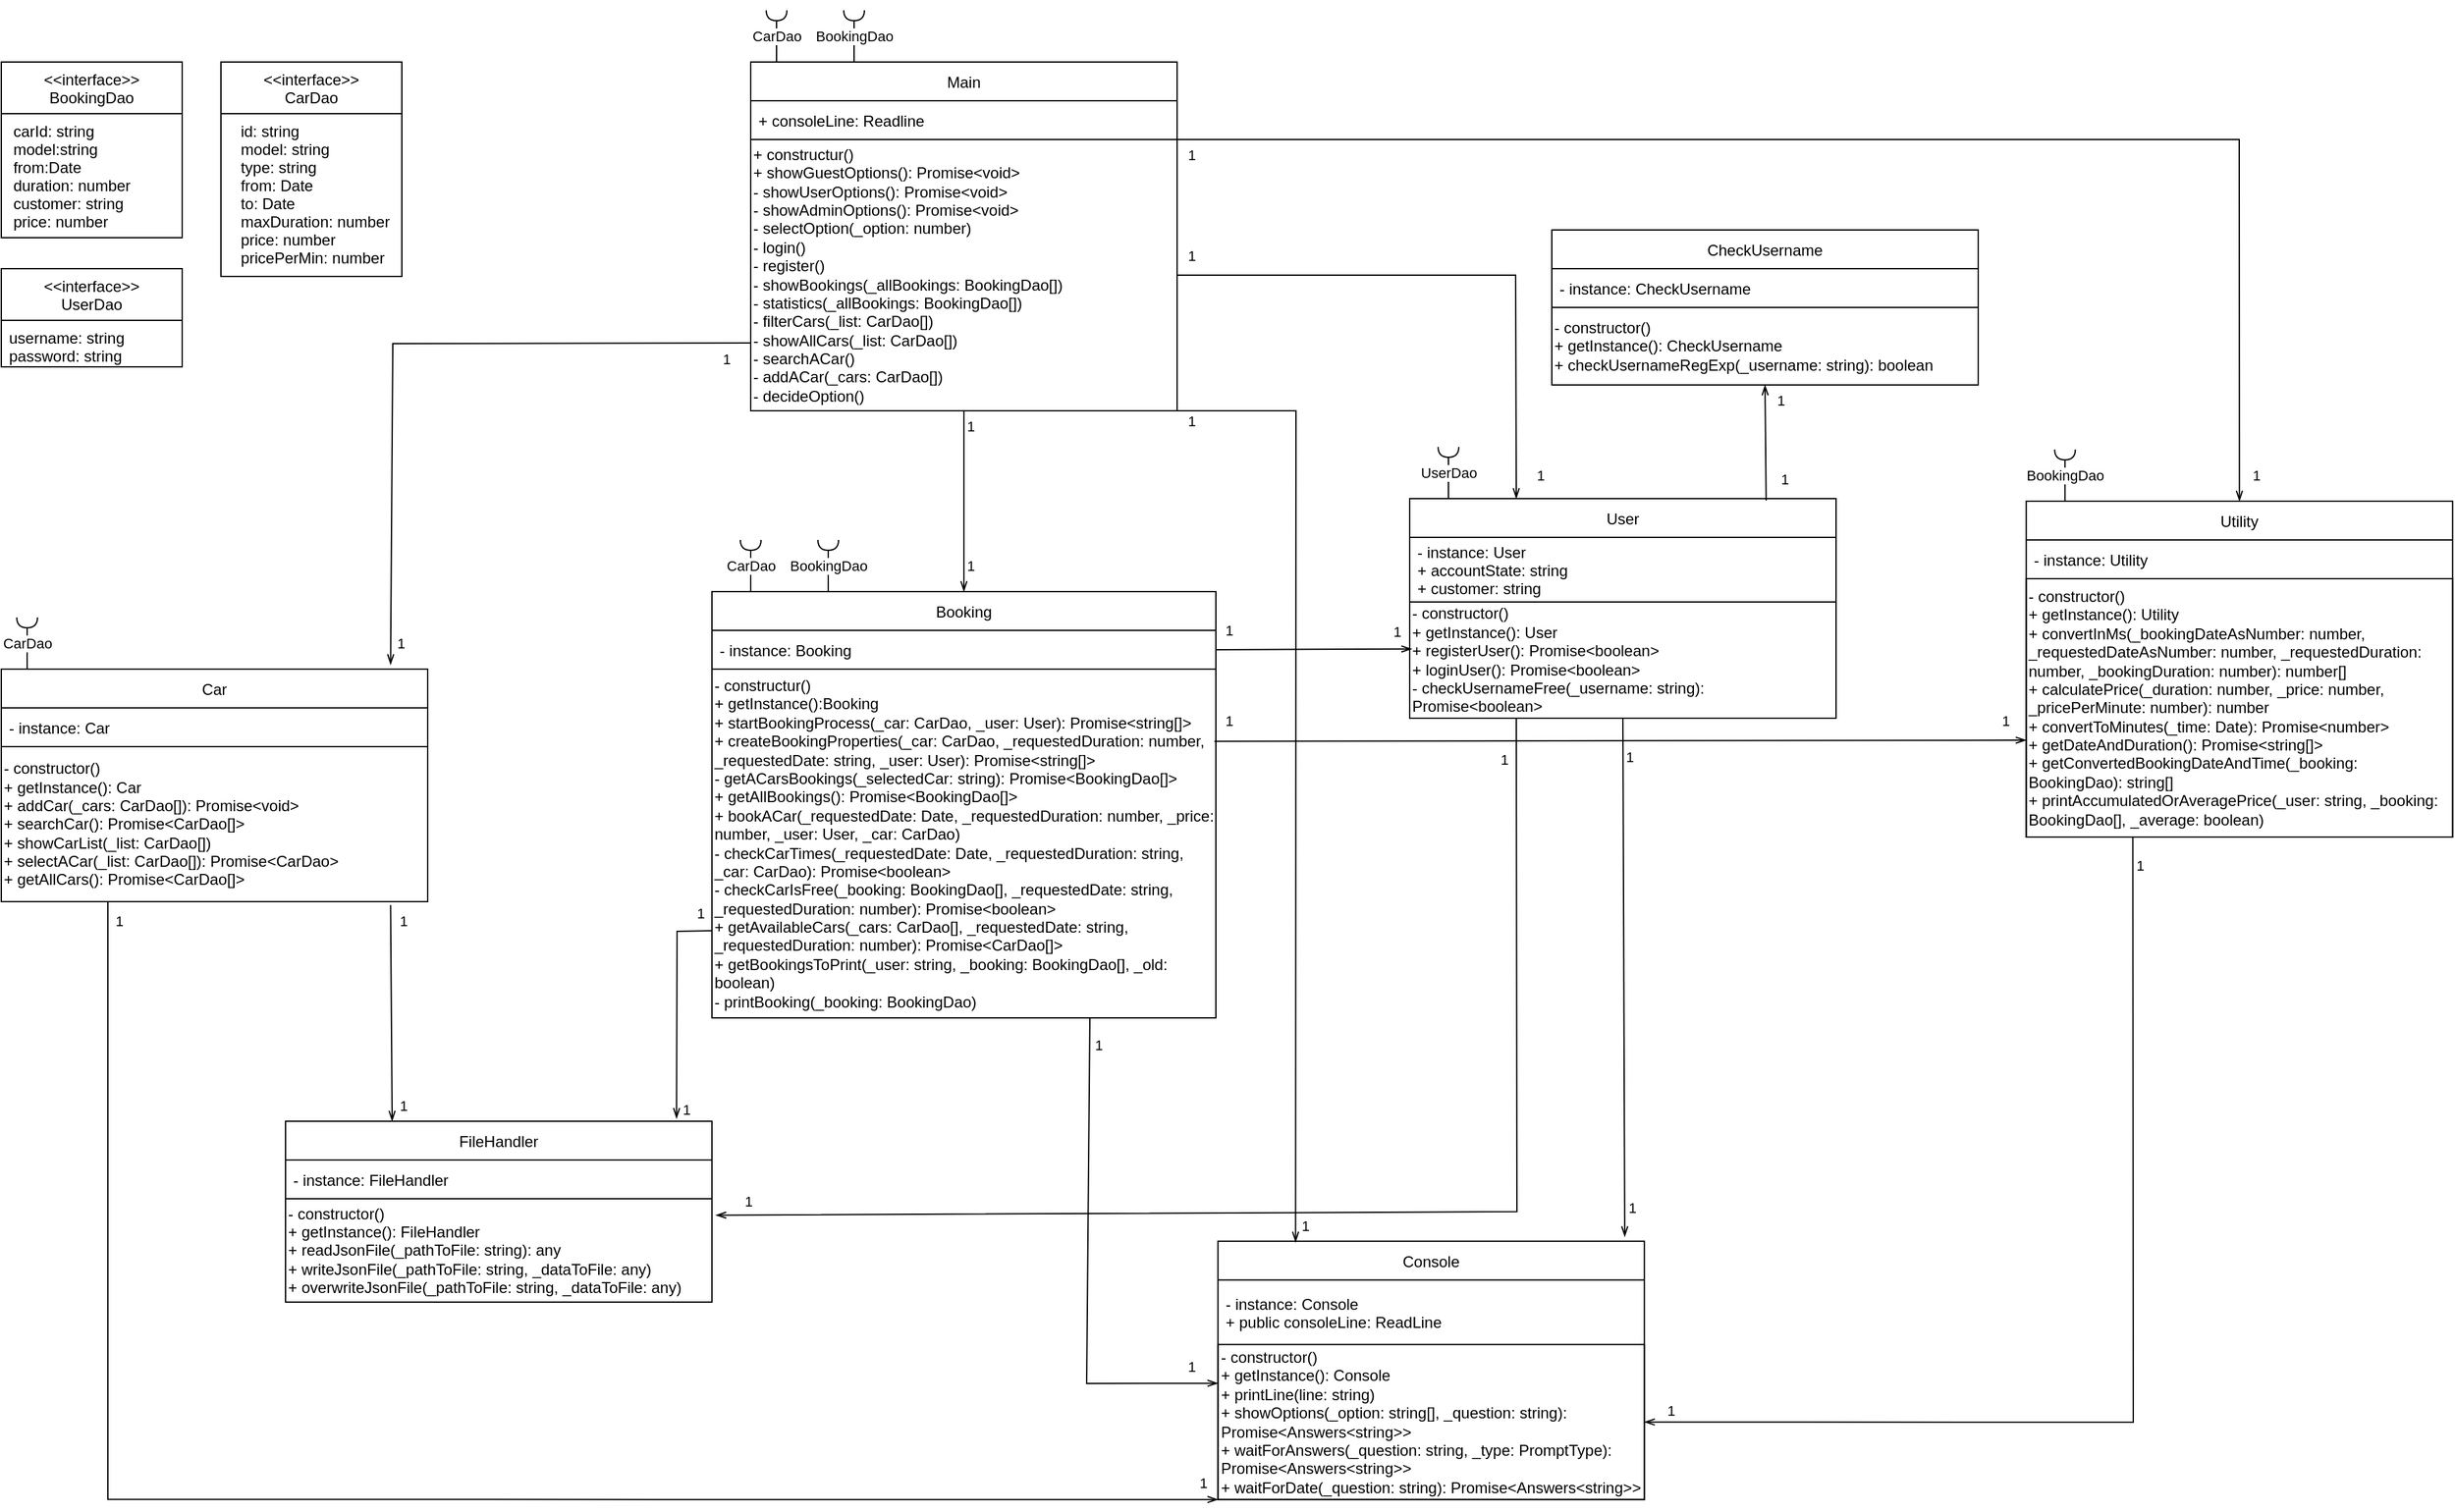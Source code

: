 <mxfile version="16.5.3" type="device"><diagram id="7Z4f90YDXiHNuTIQZ4oh" name="Page-1"><mxGraphModel dx="2585" dy="617" grid="1" gridSize="10" guides="1" tooltips="1" connect="1" arrows="1" fold="1" page="1" pageScale="1" pageWidth="1169" pageHeight="827" math="0" shadow="0"><root><mxCell id="0"/><mxCell id="1" parent="0"/><mxCell id="1O7uZo6sTjFeWHi4Q6n4-37" value="Main" style="swimlane;fontStyle=0;childLayout=stackLayout;horizontal=1;startSize=30;horizontalStack=0;resizeParent=1;resizeParentMax=0;resizeLast=0;collapsible=1;marginBottom=0;fillColor=none;spacing=2;" vertex="1" parent="1"><mxGeometry x="830" y="1120.0" width="330" height="270" as="geometry"><mxRectangle x="510" y="350" width="60" height="30" as="alternateBounds"/></mxGeometry></mxCell><mxCell id="1O7uZo6sTjFeWHi4Q6n4-38" value="+ consoleLine: Readline" style="text;strokeColor=none;fillColor=none;align=left;verticalAlign=middle;spacingLeft=4;spacingRight=4;overflow=hidden;points=[[0,0.5],[1,0.5]];portConstraint=eastwest;rotatable=0;spacing=2;" vertex="1" parent="1O7uZo6sTjFeWHi4Q6n4-37"><mxGeometry y="30" width="330" height="30" as="geometry"/></mxCell><mxCell id="1O7uZo6sTjFeWHi4Q6n4-39" value="+ constructur()&#10;+ showGuestOptions(): Promise&lt;void&gt;&#10;- showUserOptions(): Promise&lt;void&gt;&#10;- showAdminOptions(): Promise&lt;void&gt;&#10;- selectOption(_option: number)&#10;- login()&#10;- register()&#10;- showBookings(_allBookings: BookingDao[])&#10;- statistics(_allBookings: BookingDao[])&#10;- filterCars(_list: CarDao[])&#10;- showAllCars(_list: CarDao[])&#10;- searchACar()&#10;- addACar(_cars: CarDao[])&#10;- decideOption()" style="rounded=0;whiteSpace=wrap;fillColor=none;align=left;spacing=2;" vertex="1" parent="1O7uZo6sTjFeWHi4Q6n4-37"><mxGeometry y="60" width="330" height="210" as="geometry"/></mxCell><mxCell id="1O7uZo6sTjFeWHi4Q6n4-40" value="Booking" style="swimlane;fontStyle=0;childLayout=stackLayout;horizontal=1;startSize=30;horizontalStack=0;resizeParent=1;resizeParentMax=0;resizeLast=0;collapsible=1;marginBottom=0;fillColor=none;spacing=2;" vertex="1" parent="1"><mxGeometry x="800" y="1530.0" width="390" height="330" as="geometry"><mxRectangle x="510" y="350" width="60" height="30" as="alternateBounds"/></mxGeometry></mxCell><mxCell id="1O7uZo6sTjFeWHi4Q6n4-41" value="- instance: Booking" style="text;strokeColor=none;fillColor=none;align=left;verticalAlign=middle;spacingLeft=4;spacingRight=4;overflow=hidden;points=[[0,0.5],[1,0.5]];portConstraint=eastwest;rotatable=0;spacing=2;" vertex="1" parent="1O7uZo6sTjFeWHi4Q6n4-40"><mxGeometry y="30" width="390" height="30" as="geometry"/></mxCell><mxCell id="1O7uZo6sTjFeWHi4Q6n4-42" value="- constructur()&#10;+ getInstance():Booking&#10;+ startBookingProcess(_car: CarDao, _user: User): Promise&lt;string[]&gt;&#10;+ createBookingProperties(_car: CarDao, _requestedDuration: number, _requestedDate: string, _user: User): Promise&lt;string[]&gt;&#10;- getACarsBookings(_selectedCar: string): Promise&lt;BookingDao[]&gt;&#10;+ getAllBookings(): Promise&lt;BookingDao[]&gt;&#10;+ bookACar(_requestedDate: Date, _requestedDuration: number, _price: number, _user: User, _car: CarDao)&#10;- checkCarTimes(_requestedDate: Date, _requestedDuration: string, _car: CarDao): Promise&lt;boolean&gt;&#10;- checkCarIsFree(_booking: BookingDao[], _requestedDate: string, _requestedDuration: number): Promise&lt;boolean&gt;&#10;+ getAvailableCars(_cars: CarDao[], _requestedDate: string, _requestedDuration: number): Promise&lt;CarDao[]&gt;&#10;+ getBookingsToPrint(_user: string, _booking: BookingDao[], _old: boolean)&#10;- printBooking(_booking: BookingDao)" style="rounded=0;whiteSpace=wrap;fillColor=none;align=left;spacing=2;" vertex="1" parent="1O7uZo6sTjFeWHi4Q6n4-40"><mxGeometry y="60" width="390" height="270" as="geometry"/></mxCell><mxCell id="1O7uZo6sTjFeWHi4Q6n4-43" value="Car" style="swimlane;fontStyle=0;childLayout=stackLayout;horizontal=1;startSize=30;horizontalStack=0;resizeParent=1;resizeParentMax=0;resizeLast=0;collapsible=1;marginBottom=0;fillColor=none;spacing=2;" vertex="1" parent="1"><mxGeometry x="250" y="1590.0" width="330" height="180" as="geometry"><mxRectangle x="510" y="350" width="60" height="30" as="alternateBounds"/></mxGeometry></mxCell><mxCell id="1O7uZo6sTjFeWHi4Q6n4-44" value="- instance: Car" style="text;strokeColor=none;fillColor=none;align=left;verticalAlign=middle;spacingLeft=4;spacingRight=4;overflow=hidden;points=[[0,0.5],[1,0.5]];portConstraint=eastwest;rotatable=0;spacing=2;" vertex="1" parent="1O7uZo6sTjFeWHi4Q6n4-43"><mxGeometry y="30" width="330" height="30" as="geometry"/></mxCell><mxCell id="1O7uZo6sTjFeWHi4Q6n4-45" value="- constructor()&#10;+ getInstance(): Car&#10;+ addCar(_cars: CarDao[]): Promise&lt;void&gt;&#10;+ searchCar(): Promise&lt;CarDao[]&gt;&#10;+ showCarList(_list: CarDao[])&#10;+ selectACar(_list: CarDao[]): Promise&lt;CarDao&gt;&#10;+ getAllCars(): Promise&lt;CarDao[]&gt;" style="rounded=0;whiteSpace=wrap;fillColor=none;align=left;spacing=2;" vertex="1" parent="1O7uZo6sTjFeWHi4Q6n4-43"><mxGeometry y="60" width="330" height="120" as="geometry"/></mxCell><mxCell id="1O7uZo6sTjFeWHi4Q6n4-46" value="Console" style="swimlane;fontStyle=0;childLayout=stackLayout;horizontal=1;startSize=30;horizontalStack=0;resizeParent=1;resizeParentMax=0;resizeLast=0;collapsible=1;marginBottom=0;fillColor=none;spacing=2;" vertex="1" parent="1"><mxGeometry x="1191.64" y="2032.83" width="330" height="200" as="geometry"><mxRectangle x="510" y="350" width="60" height="30" as="alternateBounds"/></mxGeometry></mxCell><mxCell id="1O7uZo6sTjFeWHi4Q6n4-47" value="- instance: Console&#10;+ public consoleLine: ReadLine" style="text;strokeColor=none;fillColor=none;align=left;verticalAlign=middle;spacingLeft=4;spacingRight=4;overflow=hidden;points=[[0,0.5],[1,0.5]];portConstraint=eastwest;rotatable=0;spacing=2;" vertex="1" parent="1O7uZo6sTjFeWHi4Q6n4-46"><mxGeometry y="30" width="330" height="50" as="geometry"/></mxCell><mxCell id="1O7uZo6sTjFeWHi4Q6n4-48" value="- constructor()&#10;+ getInstance(): Console&#10;+ printLine(line: string)&#10;+ showOptions(_option: string[], _question: string): Promise&lt;Answers&lt;string&gt;&gt;&#10;+ waitForAnswers(_question: string, _type: PromptType): Promise&lt;Answers&lt;string&gt;&gt;&#10;+ waitForDate(_question: string): Promise&lt;Answers&lt;string&gt;&gt;" style="rounded=0;whiteSpace=wrap;fillColor=none;align=left;spacing=2;" vertex="1" parent="1O7uZo6sTjFeWHi4Q6n4-46"><mxGeometry y="80" width="330" height="120" as="geometry"/></mxCell><mxCell id="1O7uZo6sTjFeWHi4Q6n4-49" value="FileHandler" style="swimlane;fontStyle=0;childLayout=stackLayout;horizontal=1;startSize=30;horizontalStack=0;resizeParent=1;resizeParentMax=0;resizeLast=0;collapsible=1;marginBottom=0;fillColor=none;spacing=2;" vertex="1" parent="1"><mxGeometry x="470" y="1940.0" width="330" height="140" as="geometry"><mxRectangle x="510" y="350" width="60" height="30" as="alternateBounds"/></mxGeometry></mxCell><mxCell id="1O7uZo6sTjFeWHi4Q6n4-50" value="- instance: FileHandler" style="text;strokeColor=none;fillColor=none;align=left;verticalAlign=middle;spacingLeft=4;spacingRight=4;overflow=hidden;points=[[0,0.5],[1,0.5]];portConstraint=eastwest;rotatable=0;spacing=2;" vertex="1" parent="1O7uZo6sTjFeWHi4Q6n4-49"><mxGeometry y="30" width="330" height="30" as="geometry"/></mxCell><mxCell id="1O7uZo6sTjFeWHi4Q6n4-51" value="- constructor()&#10;+ getInstance(): FileHandler&#10;+ readJsonFile(_pathToFile: string): any&#10;+ writeJsonFile(_pathToFile: string, _dataToFile: any)&#10;+ overwriteJsonFile(_pathToFile: string, _dataToFile: any)" style="rounded=0;whiteSpace=wrap;fillColor=none;align=left;spacing=2;" vertex="1" parent="1O7uZo6sTjFeWHi4Q6n4-49"><mxGeometry y="60" width="330" height="80" as="geometry"/></mxCell><mxCell id="1O7uZo6sTjFeWHi4Q6n4-52" value="User" style="swimlane;fontStyle=0;childLayout=stackLayout;horizontal=1;startSize=30;horizontalStack=0;resizeParent=1;resizeParentMax=0;resizeLast=0;collapsible=1;marginBottom=0;fillColor=none;spacing=2;" vertex="1" parent="1"><mxGeometry x="1340" y="1458.0" width="330" height="170" as="geometry"><mxRectangle x="510" y="350" width="60" height="30" as="alternateBounds"/></mxGeometry></mxCell><mxCell id="1O7uZo6sTjFeWHi4Q6n4-53" value="- instance: User&#10;+ accountState: string&#10;+ customer: string" style="text;strokeColor=none;fillColor=none;align=left;verticalAlign=middle;spacingLeft=4;spacingRight=4;overflow=hidden;points=[[0,0.5],[1,0.5]];portConstraint=eastwest;rotatable=0;spacing=2;" vertex="1" parent="1O7uZo6sTjFeWHi4Q6n4-52"><mxGeometry y="30" width="330" height="50" as="geometry"/></mxCell><mxCell id="1O7uZo6sTjFeWHi4Q6n4-54" value="- constructor()&#10;+ getInstance(): User&#10;+ registerUser(): Promise&lt;boolean&gt;&#10;+ loginUser(): Promise&lt;boolean&gt;&#10;- checkUsernameFree(_username: string): Promise&lt;boolean&gt;" style="rounded=0;whiteSpace=wrap;fillColor=none;align=left;spacing=2;" vertex="1" parent="1O7uZo6sTjFeWHi4Q6n4-52"><mxGeometry y="80" width="330" height="90" as="geometry"/></mxCell><mxCell id="1O7uZo6sTjFeWHi4Q6n4-55" value="Utility" style="swimlane;fontStyle=0;childLayout=stackLayout;horizontal=1;startSize=30;horizontalStack=0;resizeParent=1;resizeParentMax=0;resizeLast=0;collapsible=1;marginBottom=0;fillColor=none;spacing=2;" vertex="1" parent="1"><mxGeometry x="1817.17" y="1460.0" width="330" height="260" as="geometry"><mxRectangle x="510" y="350" width="60" height="30" as="alternateBounds"/></mxGeometry></mxCell><mxCell id="1O7uZo6sTjFeWHi4Q6n4-56" value="- instance: Utility" style="text;strokeColor=none;fillColor=none;align=left;verticalAlign=middle;spacingLeft=4;spacingRight=4;overflow=hidden;points=[[0,0.5],[1,0.5]];portConstraint=eastwest;rotatable=0;spacing=2;" vertex="1" parent="1O7uZo6sTjFeWHi4Q6n4-55"><mxGeometry y="30" width="330" height="30" as="geometry"/></mxCell><mxCell id="1O7uZo6sTjFeWHi4Q6n4-57" value="- constructor()&#10;+ getInstance(): Utility&#10;+ convertInMs(_bookingDateAsNumber: number, _requestedDateAsNumber: number, _requestedDuration: number, _bookingDuration: number): number[]&#10;+ calculatePrice(_duration: number, _price: number, _pricePerMinute: number): number&#10;+ convertToMinutes(_time: Date): Promise&lt;number&gt;&#10;+ getDateAndDuration(): Promise&lt;string[]&gt;&#10;+ getConvertedBookingDateAndTime(_booking: BookingDao): string[]&#10;+ printAccumulatedOrAveragePrice(_user: string, _booking: BookingDao[], _average: boolean)" style="rounded=0;fillColor=none;align=left;spacing=2;whiteSpace=wrap;" vertex="1" parent="1O7uZo6sTjFeWHi4Q6n4-55"><mxGeometry y="60" width="330" height="200" as="geometry"/></mxCell><mxCell id="1O7uZo6sTjFeWHi4Q6n4-58" value="&lt;&lt;interface&gt;&gt;&#10;BookingDao" style="swimlane;fontStyle=0;childLayout=stackLayout;horizontal=1;startSize=40;fillColor=none;horizontalStack=0;resizeParent=1;resizeParentMax=0;resizeLast=0;collapsible=1;marginBottom=0;labelBackgroundColor=none;fontFamily=Helvetica;fontSize=12;fontColor=#000000;" vertex="1" parent="1"><mxGeometry x="250" y="1120.0" width="140" height="136" as="geometry"/></mxCell><mxCell id="1O7uZo6sTjFeWHi4Q6n4-59" value=" carId: string&#10; model:string&#10; from:Date&#10; duration: number&#10; customer: string&#10; price: number" style="text;strokeColor=none;fillColor=none;align=left;verticalAlign=top;spacingLeft=4;spacingRight=4;overflow=hidden;rotatable=0;points=[[0,0.5],[1,0.5]];portConstraint=eastwest;labelBackgroundColor=none;fontFamily=Helvetica;fontSize=12;fontColor=#000000;" vertex="1" parent="1O7uZo6sTjFeWHi4Q6n4-58"><mxGeometry y="40" width="140" height="96" as="geometry"/></mxCell><mxCell id="1O7uZo6sTjFeWHi4Q6n4-60" value="&lt;&lt;interface&gt;&gt;&#10;CarDao" style="swimlane;fontStyle=0;childLayout=stackLayout;horizontal=1;startSize=40;fillColor=none;horizontalStack=0;resizeParent=1;resizeParentMax=0;resizeLast=0;collapsible=1;marginBottom=0;labelBackgroundColor=none;fontFamily=Helvetica;fontSize=12;fontColor=#000000;" vertex="1" parent="1"><mxGeometry x="420" y="1120.0" width="140" height="166" as="geometry"/></mxCell><mxCell id="1O7uZo6sTjFeWHi4Q6n4-61" value="    id: string&#10;    model: string&#10;    type: string&#10;    from: Date&#10;    to: Date&#10;    maxDuration: number&#10;    price: number&#10;    pricePerMin: number" style="text;strokeColor=none;fillColor=none;align=left;verticalAlign=top;spacingLeft=0;spacingRight=0;overflow=hidden;rotatable=0;points=[[0,0.5],[1,0.5]];portConstraint=eastwest;labelBackgroundColor=none;fontFamily=Helvetica;fontSize=12;fontColor=#000000;" vertex="1" parent="1O7uZo6sTjFeWHi4Q6n4-60"><mxGeometry y="40" width="140" height="126" as="geometry"/></mxCell><mxCell id="1O7uZo6sTjFeWHi4Q6n4-62" value="&lt;&lt;interface&gt;&gt;&#10;UserDao" style="swimlane;fontStyle=0;childLayout=stackLayout;horizontal=1;startSize=40;fillColor=none;horizontalStack=0;resizeParent=1;resizeParentMax=0;resizeLast=0;collapsible=1;marginBottom=0;labelBackgroundColor=none;fontFamily=Helvetica;fontSize=12;fontColor=#000000;" vertex="1" parent="1"><mxGeometry x="250" y="1280.0" width="140" height="76" as="geometry"/></mxCell><mxCell id="1O7uZo6sTjFeWHi4Q6n4-63" value="username: string&#10;password: string" style="text;strokeColor=none;fillColor=none;align=left;verticalAlign=top;spacingLeft=4;spacingRight=4;overflow=hidden;rotatable=0;points=[[0,0.5],[1,0.5]];portConstraint=eastwest;labelBackgroundColor=none;fontFamily=Helvetica;fontSize=12;fontColor=#000000;" vertex="1" parent="1O7uZo6sTjFeWHi4Q6n4-62"><mxGeometry y="40" width="140" height="36" as="geometry"/></mxCell><mxCell id="1O7uZo6sTjFeWHi4Q6n4-64" value="CheckUsername" style="swimlane;fontStyle=0;childLayout=stackLayout;horizontal=1;startSize=30;horizontalStack=0;resizeParent=1;resizeParentMax=0;resizeLast=0;collapsible=1;marginBottom=0;fillColor=none;spacing=2;labelBackgroundColor=none;" vertex="1" parent="1"><mxGeometry x="1450" y="1250.0" width="330" height="120" as="geometry"><mxRectangle x="510" y="350" width="60" height="30" as="alternateBounds"/></mxGeometry></mxCell><mxCell id="1O7uZo6sTjFeWHi4Q6n4-65" value="- instance: CheckUsername" style="text;strokeColor=none;fillColor=none;align=left;verticalAlign=middle;spacingLeft=4;spacingRight=4;overflow=hidden;points=[[0,0.5],[1,0.5]];portConstraint=eastwest;rotatable=0;spacing=2;" vertex="1" parent="1O7uZo6sTjFeWHi4Q6n4-64"><mxGeometry y="30" width="330" height="30" as="geometry"/></mxCell><mxCell id="1O7uZo6sTjFeWHi4Q6n4-66" value="- constructor()&#10;+ getInstance(): CheckUsername&#10;+ checkUsernameRegExp(_username: string): boolean" style="rounded=0;whiteSpace=wrap;fillColor=none;align=left;spacing=2;" vertex="1" parent="1O7uZo6sTjFeWHi4Q6n4-64"><mxGeometry y="60" width="330" height="60" as="geometry"/></mxCell><mxCell id="1O7uZo6sTjFeWHi4Q6n4-67" value="" style="rounded=0;orthogonalLoop=1;jettySize=auto;html=1;endArrow=halfCircle;endFill=0;endSize=6;strokeWidth=1;sketch=0;" edge="1" parent="1"><mxGeometry relative="1" as="geometry"><mxPoint x="830" y="1530.0" as="sourcePoint"/><mxPoint x="830" y="1490.0" as="targetPoint"/></mxGeometry></mxCell><mxCell id="1O7uZo6sTjFeWHi4Q6n4-68" value="CarDao" style="edgeLabel;html=1;align=center;verticalAlign=middle;resizable=0;points=[];" vertex="1" connectable="0" parent="1O7uZo6sTjFeWHi4Q6n4-67"><mxGeometry x="0.355" relative="1" as="geometry"><mxPoint y="7" as="offset"/></mxGeometry></mxCell><mxCell id="1O7uZo6sTjFeWHi4Q6n4-69" value="" style="rounded=0;orthogonalLoop=1;jettySize=auto;html=1;endArrow=halfCircle;endFill=0;endSize=6;strokeWidth=1;sketch=0;" edge="1" parent="1"><mxGeometry relative="1" as="geometry"><mxPoint x="890" y="1530.0" as="sourcePoint"/><mxPoint x="890" y="1490.0" as="targetPoint"/></mxGeometry></mxCell><mxCell id="1O7uZo6sTjFeWHi4Q6n4-70" value="BookingDao" style="edgeLabel;html=1;align=center;verticalAlign=middle;resizable=0;points=[];" vertex="1" connectable="0" parent="1O7uZo6sTjFeWHi4Q6n4-69"><mxGeometry x="0.355" relative="1" as="geometry"><mxPoint y="7" as="offset"/></mxGeometry></mxCell><mxCell id="1O7uZo6sTjFeWHi4Q6n4-71" value="" style="rounded=0;orthogonalLoop=1;jettySize=auto;html=1;endArrow=halfCircle;endFill=0;endSize=6;strokeWidth=1;sketch=0;" edge="1" parent="1"><mxGeometry relative="1" as="geometry"><mxPoint x="270" y="1590.0" as="sourcePoint"/><mxPoint x="270" y="1550.0" as="targetPoint"/></mxGeometry></mxCell><mxCell id="1O7uZo6sTjFeWHi4Q6n4-72" value="CarDao" style="edgeLabel;html=1;align=center;verticalAlign=middle;resizable=0;points=[];" vertex="1" connectable="0" parent="1O7uZo6sTjFeWHi4Q6n4-71"><mxGeometry x="0.355" relative="1" as="geometry"><mxPoint y="7" as="offset"/></mxGeometry></mxCell><mxCell id="1O7uZo6sTjFeWHi4Q6n4-73" value="" style="rounded=0;orthogonalLoop=1;jettySize=auto;html=1;endArrow=halfCircle;endFill=0;endSize=6;strokeWidth=1;sketch=0;" edge="1" parent="1"><mxGeometry relative="1" as="geometry"><mxPoint x="1370" y="1458.0" as="sourcePoint"/><mxPoint x="1370" y="1418.0" as="targetPoint"/></mxGeometry></mxCell><mxCell id="1O7uZo6sTjFeWHi4Q6n4-74" value="UserDao" style="edgeLabel;html=1;align=center;verticalAlign=middle;resizable=0;points=[];" vertex="1" connectable="0" parent="1O7uZo6sTjFeWHi4Q6n4-73"><mxGeometry x="0.355" relative="1" as="geometry"><mxPoint y="7" as="offset"/></mxGeometry></mxCell><mxCell id="1O7uZo6sTjFeWHi4Q6n4-75" value="" style="rounded=0;orthogonalLoop=1;jettySize=auto;html=1;endArrow=halfCircle;endFill=0;endSize=6;strokeWidth=1;sketch=0;" edge="1" parent="1"><mxGeometry relative="1" as="geometry"><mxPoint x="1847.17" y="1460.0" as="sourcePoint"/><mxPoint x="1847.17" y="1420.0" as="targetPoint"/></mxGeometry></mxCell><mxCell id="1O7uZo6sTjFeWHi4Q6n4-76" value="BookingDao" style="edgeLabel;html=1;align=center;verticalAlign=middle;resizable=0;points=[];" vertex="1" connectable="0" parent="1O7uZo6sTjFeWHi4Q6n4-75"><mxGeometry x="0.355" relative="1" as="geometry"><mxPoint y="7" as="offset"/></mxGeometry></mxCell><mxCell id="1O7uZo6sTjFeWHi4Q6n4-77" value="" style="endArrow=openThin;html=1;rounded=0;exitX=0.5;exitY=1;exitDx=0;exitDy=0;entryX=0.5;entryY=0;entryDx=0;entryDy=0;endFill=0;" edge="1" parent="1" source="1O7uZo6sTjFeWHi4Q6n4-39" target="1O7uZo6sTjFeWHi4Q6n4-40"><mxGeometry width="50" height="50" relative="1" as="geometry"><mxPoint x="270" y="1310.0" as="sourcePoint"/><mxPoint x="320" y="1260.0" as="targetPoint"/></mxGeometry></mxCell><mxCell id="1O7uZo6sTjFeWHi4Q6n4-78" value="1" style="edgeLabel;html=1;align=center;verticalAlign=middle;resizable=0;points=[];" vertex="1" connectable="0" parent="1O7uZo6sTjFeWHi4Q6n4-77"><mxGeometry x="-0.828" y="-1" relative="1" as="geometry"><mxPoint x="6" as="offset"/></mxGeometry></mxCell><mxCell id="1O7uZo6sTjFeWHi4Q6n4-79" value="1" style="edgeLabel;html=1;align=center;verticalAlign=middle;resizable=0;points=[];" vertex="1" connectable="0" parent="1O7uZo6sTjFeWHi4Q6n4-77"><mxGeometry x="0.599" relative="1" as="geometry"><mxPoint x="5" y="8" as="offset"/></mxGeometry></mxCell><mxCell id="1O7uZo6sTjFeWHi4Q6n4-80" value="" style="endArrow=openThin;html=1;rounded=0;exitX=1;exitY=1;exitDx=0;exitDy=0;entryX=0.182;entryY=0.004;entryDx=0;entryDy=0;entryPerimeter=0;endFill=0;" edge="1" parent="1" source="1O7uZo6sTjFeWHi4Q6n4-39" target="1O7uZo6sTjFeWHi4Q6n4-46"><mxGeometry width="50" height="50" relative="1" as="geometry"><mxPoint x="1015" y="1410.0" as="sourcePoint"/><mxPoint x="1015" y="1550.0" as="targetPoint"/><Array as="points"><mxPoint x="1252" y="1390.0"/></Array></mxGeometry></mxCell><mxCell id="1O7uZo6sTjFeWHi4Q6n4-81" value="1" style="edgeLabel;html=1;align=center;verticalAlign=middle;resizable=0;points=[];" vertex="1" connectable="0" parent="1O7uZo6sTjFeWHi4Q6n4-80"><mxGeometry x="-0.828" y="-1" relative="1" as="geometry"><mxPoint x="-53" y="7" as="offset"/></mxGeometry></mxCell><mxCell id="1O7uZo6sTjFeWHi4Q6n4-82" value="1" style="edgeLabel;html=1;align=center;verticalAlign=middle;resizable=0;points=[];" vertex="1" connectable="0" parent="1O7uZo6sTjFeWHi4Q6n4-80"><mxGeometry x="0.73" relative="1" as="geometry"><mxPoint x="7" y="86" as="offset"/></mxGeometry></mxCell><mxCell id="1O7uZo6sTjFeWHi4Q6n4-83" value="" style="endArrow=openThin;html=1;rounded=0;exitX=1;exitY=0.5;exitDx=0;exitDy=0;entryX=0.25;entryY=0;entryDx=0;entryDy=0;endFill=0;" edge="1" parent="1" source="1O7uZo6sTjFeWHi4Q6n4-39" target="1O7uZo6sTjFeWHi4Q6n4-52"><mxGeometry width="50" height="50" relative="1" as="geometry"><mxPoint x="1040" y="1090.0" as="sourcePoint"/><mxPoint x="1040" y="1230.0" as="targetPoint"/><Array as="points"><mxPoint x="1422" y="1285.0"/></Array></mxGeometry></mxCell><mxCell id="1O7uZo6sTjFeWHi4Q6n4-84" value="1" style="edgeLabel;html=1;align=center;verticalAlign=middle;resizable=0;points=[];" vertex="1" connectable="0" parent="1O7uZo6sTjFeWHi4Q6n4-83"><mxGeometry x="-0.828" y="-1" relative="1" as="geometry"><mxPoint x="-27" y="-16" as="offset"/></mxGeometry></mxCell><mxCell id="1O7uZo6sTjFeWHi4Q6n4-85" value="1" style="edgeLabel;html=1;align=center;verticalAlign=middle;resizable=0;points=[];" vertex="1" connectable="0" parent="1O7uZo6sTjFeWHi4Q6n4-83"><mxGeometry x="0.73" relative="1" as="geometry"><mxPoint x="18" y="40" as="offset"/></mxGeometry></mxCell><mxCell id="1O7uZo6sTjFeWHi4Q6n4-86" value="" style="endArrow=openThin;html=1;rounded=0;exitX=0.836;exitY=0.009;exitDx=0;exitDy=0;entryX=0.5;entryY=1;entryDx=0;entryDy=0;exitPerimeter=0;endFill=0;" edge="1" parent="1" source="1O7uZo6sTjFeWHi4Q6n4-52" target="1O7uZo6sTjFeWHi4Q6n4-66"><mxGeometry width="50" height="50" relative="1" as="geometry"><mxPoint x="1290" y="1611.0" as="sourcePoint"/><mxPoint x="1588" y="1700.0" as="targetPoint"/></mxGeometry></mxCell><mxCell id="1O7uZo6sTjFeWHi4Q6n4-87" value="1" style="edgeLabel;html=1;align=center;verticalAlign=middle;resizable=0;points=[];rotation=0;" vertex="1" connectable="0" parent="1O7uZo6sTjFeWHi4Q6n4-86"><mxGeometry x="-0.828" y="-1" relative="1" as="geometry"><mxPoint x="13" y="-9" as="offset"/></mxGeometry></mxCell><mxCell id="1O7uZo6sTjFeWHi4Q6n4-88" value="1" style="edgeLabel;html=1;align=center;verticalAlign=middle;resizable=0;points=[];" vertex="1" connectable="0" parent="1O7uZo6sTjFeWHi4Q6n4-86"><mxGeometry x="0.73" relative="1" as="geometry"><mxPoint x="12" as="offset"/></mxGeometry></mxCell><mxCell id="1O7uZo6sTjFeWHi4Q6n4-89" value="" style="endArrow=openThin;html=1;rounded=0;exitX=0.5;exitY=1;exitDx=0;exitDy=0;entryX=0.954;entryY=-0.017;entryDx=0;entryDy=0;entryPerimeter=0;endFill=0;" edge="1" parent="1" source="1O7uZo6sTjFeWHi4Q6n4-54" target="1O7uZo6sTjFeWHi4Q6n4-46"><mxGeometry width="50" height="50" relative="1" as="geometry"><mxPoint x="1399.52" y="970.0" as="sourcePoint"/><mxPoint x="1239" y="1080.0" as="targetPoint"/><Array as="points"/></mxGeometry></mxCell><mxCell id="1O7uZo6sTjFeWHi4Q6n4-90" value="1" style="edgeLabel;html=1;align=center;verticalAlign=middle;resizable=0;points=[];" vertex="1" connectable="0" parent="1O7uZo6sTjFeWHi4Q6n4-89"><mxGeometry x="-0.828" y="-1" relative="1" as="geometry"><mxPoint x="6" y="-5" as="offset"/></mxGeometry></mxCell><mxCell id="1O7uZo6sTjFeWHi4Q6n4-91" value="1" style="edgeLabel;html=1;align=center;verticalAlign=middle;resizable=0;points=[];" vertex="1" connectable="0" parent="1O7uZo6sTjFeWHi4Q6n4-89"><mxGeometry x="0.73" relative="1" as="geometry"><mxPoint x="5" y="32" as="offset"/></mxGeometry></mxCell><mxCell id="1O7uZo6sTjFeWHi4Q6n4-92" value="" style="endArrow=openThin;html=1;rounded=0;entryX=1;entryY=0.5;entryDx=0;entryDy=0;exitX=0.25;exitY=1;exitDx=0;exitDy=0;endFill=0;" edge="1" parent="1" source="1O7uZo6sTjFeWHi4Q6n4-57" target="1O7uZo6sTjFeWHi4Q6n4-48"><mxGeometry width="50" height="50" relative="1" as="geometry"><mxPoint x="1590" y="1440.0" as="sourcePoint"/><mxPoint x="1648" y="1350.0" as="targetPoint"/><Array as="points"><mxPoint x="1900" y="2173"/></Array></mxGeometry></mxCell><mxCell id="1O7uZo6sTjFeWHi4Q6n4-93" value="1" style="edgeLabel;html=1;align=center;verticalAlign=middle;resizable=0;points=[];" vertex="1" connectable="0" parent="1O7uZo6sTjFeWHi4Q6n4-92"><mxGeometry x="-0.828" y="-1" relative="1" as="geometry"><mxPoint x="6" y="-50" as="offset"/></mxGeometry></mxCell><mxCell id="1O7uZo6sTjFeWHi4Q6n4-94" value="1" style="edgeLabel;html=1;align=center;verticalAlign=middle;resizable=0;points=[];" vertex="1" connectable="0" parent="1O7uZo6sTjFeWHi4Q6n4-92"><mxGeometry x="0.73" relative="1" as="geometry"><mxPoint x="-92" y="-9" as="offset"/></mxGeometry></mxCell><mxCell id="1O7uZo6sTjFeWHi4Q6n4-95" value="" style="endArrow=openThin;html=1;rounded=0;exitX=0.75;exitY=1;exitDx=0;exitDy=0;entryX=0;entryY=0.25;entryDx=0;entryDy=0;endFill=0;" edge="1" parent="1" source="1O7uZo6sTjFeWHi4Q6n4-42" target="1O7uZo6sTjFeWHi4Q6n4-48"><mxGeometry width="50" height="50" relative="1" as="geometry"><mxPoint x="1005" y="1400.0" as="sourcePoint"/><mxPoint x="1160" y="1470.0" as="targetPoint"/><Array as="points"><mxPoint x="1090" y="2143"/></Array></mxGeometry></mxCell><mxCell id="1O7uZo6sTjFeWHi4Q6n4-96" value="1" style="edgeLabel;html=1;align=center;verticalAlign=middle;resizable=0;points=[];" vertex="1" connectable="0" parent="1O7uZo6sTjFeWHi4Q6n4-95"><mxGeometry x="-0.828" y="-1" relative="1" as="geometry"><mxPoint x="8" y="-12" as="offset"/></mxGeometry></mxCell><mxCell id="1O7uZo6sTjFeWHi4Q6n4-97" value="1" style="edgeLabel;html=1;align=center;verticalAlign=middle;resizable=0;points=[];" vertex="1" connectable="0" parent="1O7uZo6sTjFeWHi4Q6n4-95"><mxGeometry x="0.73" relative="1" as="geometry"><mxPoint x="31" y="-13" as="offset"/></mxGeometry></mxCell><mxCell id="1O7uZo6sTjFeWHi4Q6n4-98" value="" style="endArrow=openThin;html=1;rounded=0;exitX=0.997;exitY=0.207;exitDx=0;exitDy=0;entryX=0;entryY=0.625;entryDx=0;entryDy=0;exitPerimeter=0;entryPerimeter=0;endFill=0;" edge="1" parent="1" source="1O7uZo6sTjFeWHi4Q6n4-42" target="1O7uZo6sTjFeWHi4Q6n4-57"><mxGeometry width="50" height="50" relative="1" as="geometry"><mxPoint x="1260" y="1600.0" as="sourcePoint"/><mxPoint x="1260" y="1740.0" as="targetPoint"/></mxGeometry></mxCell><mxCell id="1O7uZo6sTjFeWHi4Q6n4-99" value="1" style="edgeLabel;html=1;align=center;verticalAlign=middle;resizable=0;points=[];" vertex="1" connectable="0" parent="1O7uZo6sTjFeWHi4Q6n4-98"><mxGeometry x="-0.828" y="-1" relative="1" as="geometry"><mxPoint x="-43" y="-17" as="offset"/></mxGeometry></mxCell><mxCell id="1O7uZo6sTjFeWHi4Q6n4-100" value="1" style="edgeLabel;html=1;align=center;verticalAlign=middle;resizable=0;points=[];" vertex="1" connectable="0" parent="1O7uZo6sTjFeWHi4Q6n4-98"><mxGeometry x="0.73" relative="1" as="geometry"><mxPoint x="68" y="-15" as="offset"/></mxGeometry></mxCell><mxCell id="1O7uZo6sTjFeWHi4Q6n4-101" value="" style="endArrow=openThin;html=1;rounded=0;exitX=1;exitY=0;exitDx=0;exitDy=0;endFill=0;startArrow=none;startFill=0;entryX=0.5;entryY=0;entryDx=0;entryDy=0;" edge="1" parent="1" target="1O7uZo6sTjFeWHi4Q6n4-55"><mxGeometry width="50" height="50" relative="1" as="geometry"><mxPoint x="1160" y="1180.0" as="sourcePoint"/><mxPoint x="1982" y="1420.0" as="targetPoint"/><Array as="points"><mxPoint x="1982" y="1180.0"/></Array></mxGeometry></mxCell><mxCell id="1O7uZo6sTjFeWHi4Q6n4-102" value="1" style="edgeLabel;html=1;align=center;verticalAlign=middle;resizable=0;points=[];" vertex="1" connectable="0" parent="1O7uZo6sTjFeWHi4Q6n4-101"><mxGeometry x="-0.828" y="-1" relative="1" as="geometry"><mxPoint x="-84" y="11" as="offset"/></mxGeometry></mxCell><mxCell id="1O7uZo6sTjFeWHi4Q6n4-103" value="1" style="edgeLabel;html=1;align=center;verticalAlign=middle;resizable=0;points=[];" vertex="1" connectable="0" parent="1O7uZo6sTjFeWHi4Q6n4-101"><mxGeometry x="0.73" relative="1" as="geometry"><mxPoint x="13" y="129" as="offset"/></mxGeometry></mxCell><mxCell id="1O7uZo6sTjFeWHi4Q6n4-104" value="" style="endArrow=openThin;html=1;rounded=0;exitX=0;exitY=0.75;exitDx=0;exitDy=0;endFill=0;entryX=0.913;entryY=-0.019;entryDx=0;entryDy=0;entryPerimeter=0;" edge="1" parent="1" target="1O7uZo6sTjFeWHi4Q6n4-43"><mxGeometry width="50" height="50" relative="1" as="geometry"><mxPoint x="830" y="1337.5" as="sourcePoint"/><mxPoint x="540" y="1560.0" as="targetPoint"/><Array as="points"><mxPoint x="553" y="1338.0"/></Array></mxGeometry></mxCell><mxCell id="1O7uZo6sTjFeWHi4Q6n4-105" value="1" style="edgeLabel;html=1;align=center;verticalAlign=middle;resizable=0;points=[];" vertex="1" connectable="0" parent="1O7uZo6sTjFeWHi4Q6n4-104"><mxGeometry x="-0.828" y="-1" relative="1" as="geometry"><mxPoint x="26" y="13" as="offset"/></mxGeometry></mxCell><mxCell id="1O7uZo6sTjFeWHi4Q6n4-106" value="1" style="edgeLabel;html=1;align=center;verticalAlign=middle;resizable=0;points=[];" vertex="1" connectable="0" parent="1O7uZo6sTjFeWHi4Q6n4-104"><mxGeometry x="0.73" relative="1" as="geometry"><mxPoint x="7" y="54" as="offset"/></mxGeometry></mxCell><mxCell id="1O7uZo6sTjFeWHi4Q6n4-107" style="edgeStyle=orthogonalEdgeStyle;rounded=0;orthogonalLoop=1;jettySize=auto;html=1;exitX=0.25;exitY=1;exitDx=0;exitDy=0;endArrow=openThin;endFill=0;entryX=0;entryY=1;entryDx=0;entryDy=0;" edge="1" parent="1" target="1O7uZo6sTjFeWHi4Q6n4-48"><mxGeometry relative="1" as="geometry"><mxPoint x="332.5" y="1770.0" as="sourcePoint"/><mxPoint x="1150" y="2233" as="targetPoint"/><Array as="points"><mxPoint x="333" y="2233"/></Array></mxGeometry></mxCell><mxCell id="1O7uZo6sTjFeWHi4Q6n4-108" value="1" style="edgeLabel;html=1;align=center;verticalAlign=middle;resizable=0;points=[];" vertex="1" connectable="0" parent="1O7uZo6sTjFeWHi4Q6n4-107"><mxGeometry x="0.969" y="1" relative="1" as="geometry"><mxPoint x="9" y="-12" as="offset"/></mxGeometry></mxCell><mxCell id="1O7uZo6sTjFeWHi4Q6n4-109" value="1" style="edgeLabel;html=1;align=center;verticalAlign=middle;resizable=0;points=[];" vertex="1" connectable="0" parent="1O7uZo6sTjFeWHi4Q6n4-107"><mxGeometry x="-0.977" y="-1" relative="1" as="geometry"><mxPoint x="9" as="offset"/></mxGeometry></mxCell><mxCell id="1O7uZo6sTjFeWHi4Q6n4-110" value="" style="endArrow=openThin;html=1;rounded=0;exitX=1;exitY=1;exitDx=0;exitDy=0;endFill=0;entryX=0.25;entryY=0;entryDx=0;entryDy=0;" edge="1" parent="1" target="1O7uZo6sTjFeWHi4Q6n4-49"><mxGeometry width="50" height="50" relative="1" as="geometry"><mxPoint x="551.29" y="1772.64" as="sourcePoint"/><mxPoint x="553" y="1900.0" as="targetPoint"/><Array as="points"/></mxGeometry></mxCell><mxCell id="1O7uZo6sTjFeWHi4Q6n4-111" value="1" style="edgeLabel;html=1;align=center;verticalAlign=middle;resizable=0;points=[];" vertex="1" connectable="0" parent="1O7uZo6sTjFeWHi4Q6n4-110"><mxGeometry x="0.807" relative="1" as="geometry"><mxPoint x="8" y="4" as="offset"/></mxGeometry></mxCell><mxCell id="1O7uZo6sTjFeWHi4Q6n4-112" value="1" style="edgeLabel;html=1;align=center;verticalAlign=middle;resizable=0;points=[];" vertex="1" connectable="0" parent="1O7uZo6sTjFeWHi4Q6n4-110"><mxGeometry x="-0.857" y="-1" relative="1" as="geometry"><mxPoint x="10" as="offset"/></mxGeometry></mxCell><mxCell id="1O7uZo6sTjFeWHi4Q6n4-113" value="" style="endArrow=openThin;html=1;rounded=0;exitX=0;exitY=0.75;exitDx=0;exitDy=0;endFill=0;entryX=0.917;entryY=-0.015;entryDx=0;entryDy=0;entryPerimeter=0;" edge="1" parent="1" target="1O7uZo6sTjFeWHi4Q6n4-49"><mxGeometry width="50" height="50" relative="1" as="geometry"><mxPoint x="800" y="1792.5" as="sourcePoint"/><mxPoint x="773" y="1910.0" as="targetPoint"/><Array as="points"><mxPoint x="773" y="1793.0"/></Array></mxGeometry></mxCell><mxCell id="1O7uZo6sTjFeWHi4Q6n4-114" value="1" style="edgeLabel;html=1;align=center;verticalAlign=middle;resizable=0;points=[];" vertex="1" connectable="0" parent="1O7uZo6sTjFeWHi4Q6n4-113"><mxGeometry x="-0.828" y="-1" relative="1" as="geometry"><mxPoint x="6" y="-13" as="offset"/></mxGeometry></mxCell><mxCell id="1O7uZo6sTjFeWHi4Q6n4-115" value="1" style="edgeLabel;html=1;align=center;verticalAlign=middle;resizable=0;points=[];" vertex="1" connectable="0" parent="1O7uZo6sTjFeWHi4Q6n4-113"><mxGeometry x="0.73" relative="1" as="geometry"><mxPoint x="7" y="16" as="offset"/></mxGeometry></mxCell><mxCell id="1O7uZo6sTjFeWHi4Q6n4-116" value="" style="endArrow=openThin;html=1;rounded=0;exitX=0.25;exitY=1;exitDx=0;exitDy=0;endFill=0;entryX=1.009;entryY=0.159;entryDx=0;entryDy=0;entryPerimeter=0;" edge="1" parent="1" target="1O7uZo6sTjFeWHi4Q6n4-51"><mxGeometry width="50" height="50" relative="1" as="geometry"><mxPoint x="1422.5" y="1628.0" as="sourcePoint"/><mxPoint x="830" y="2010.0" as="targetPoint"/><Array as="points"><mxPoint x="1423" y="2010.0"/></Array></mxGeometry></mxCell><mxCell id="1O7uZo6sTjFeWHi4Q6n4-117" value="1" style="edgeLabel;html=1;align=center;verticalAlign=middle;resizable=0;points=[];" vertex="1" connectable="0" parent="1O7uZo6sTjFeWHi4Q6n4-116"><mxGeometry x="0.73" relative="1" as="geometry"><mxPoint x="-110" y="-10" as="offset"/></mxGeometry></mxCell><mxCell id="1O7uZo6sTjFeWHi4Q6n4-118" value="1" style="edgeLabel;html=1;align=center;verticalAlign=middle;resizable=0;points=[];" vertex="1" connectable="0" parent="1O7uZo6sTjFeWHi4Q6n4-116"><mxGeometry x="-0.845" y="-1" relative="1" as="geometry"><mxPoint x="-9" y="-46" as="offset"/></mxGeometry></mxCell><mxCell id="1O7uZo6sTjFeWHi4Q6n4-119" value="" style="endArrow=openThin;html=1;rounded=0;exitX=1;exitY=0.5;exitDx=0;exitDy=0;entryX=0.005;entryY=0.404;entryDx=0;entryDy=0;endFill=0;entryPerimeter=0;" edge="1" parent="1" source="1O7uZo6sTjFeWHi4Q6n4-41" target="1O7uZo6sTjFeWHi4Q6n4-54"><mxGeometry width="50" height="50" relative="1" as="geometry"><mxPoint x="1210" y="1473.0" as="sourcePoint"/><mxPoint x="1210" y="1613.0" as="targetPoint"/></mxGeometry></mxCell><mxCell id="1O7uZo6sTjFeWHi4Q6n4-120" value="1" style="edgeLabel;html=1;align=center;verticalAlign=middle;resizable=0;points=[];" vertex="1" connectable="0" parent="1O7uZo6sTjFeWHi4Q6n4-119"><mxGeometry x="-0.828" y="-1" relative="1" as="geometry"><mxPoint x="-3" y="-16" as="offset"/></mxGeometry></mxCell><mxCell id="1O7uZo6sTjFeWHi4Q6n4-121" value="1" style="edgeLabel;html=1;align=center;verticalAlign=middle;resizable=0;points=[];" vertex="1" connectable="0" parent="1O7uZo6sTjFeWHi4Q6n4-119"><mxGeometry x="0.599" relative="1" as="geometry"><mxPoint x="19" y="-14" as="offset"/></mxGeometry></mxCell><mxCell id="1O7uZo6sTjFeWHi4Q6n4-122" value="" style="rounded=0;orthogonalLoop=1;jettySize=auto;html=1;endArrow=halfCircle;endFill=0;endSize=6;strokeWidth=1;sketch=0;" edge="1" parent="1"><mxGeometry relative="1" as="geometry"><mxPoint x="850" y="1120.0" as="sourcePoint"/><mxPoint x="850" y="1080" as="targetPoint"/></mxGeometry></mxCell><mxCell id="1O7uZo6sTjFeWHi4Q6n4-123" value="CarDao" style="edgeLabel;html=1;align=center;verticalAlign=middle;resizable=0;points=[];" vertex="1" connectable="0" parent="1O7uZo6sTjFeWHi4Q6n4-122"><mxGeometry x="0.355" relative="1" as="geometry"><mxPoint y="7" as="offset"/></mxGeometry></mxCell><mxCell id="1O7uZo6sTjFeWHi4Q6n4-124" value="" style="rounded=0;orthogonalLoop=1;jettySize=auto;html=1;endArrow=halfCircle;endFill=0;endSize=6;strokeWidth=1;sketch=0;" edge="1" parent="1"><mxGeometry relative="1" as="geometry"><mxPoint x="910" y="1120.0" as="sourcePoint"/><mxPoint x="910" y="1080" as="targetPoint"/></mxGeometry></mxCell><mxCell id="1O7uZo6sTjFeWHi4Q6n4-125" value="BookingDao" style="edgeLabel;html=1;align=center;verticalAlign=middle;resizable=0;points=[];" vertex="1" connectable="0" parent="1O7uZo6sTjFeWHi4Q6n4-124"><mxGeometry x="0.355" relative="1" as="geometry"><mxPoint y="7" as="offset"/></mxGeometry></mxCell></root></mxGraphModel></diagram></mxfile>